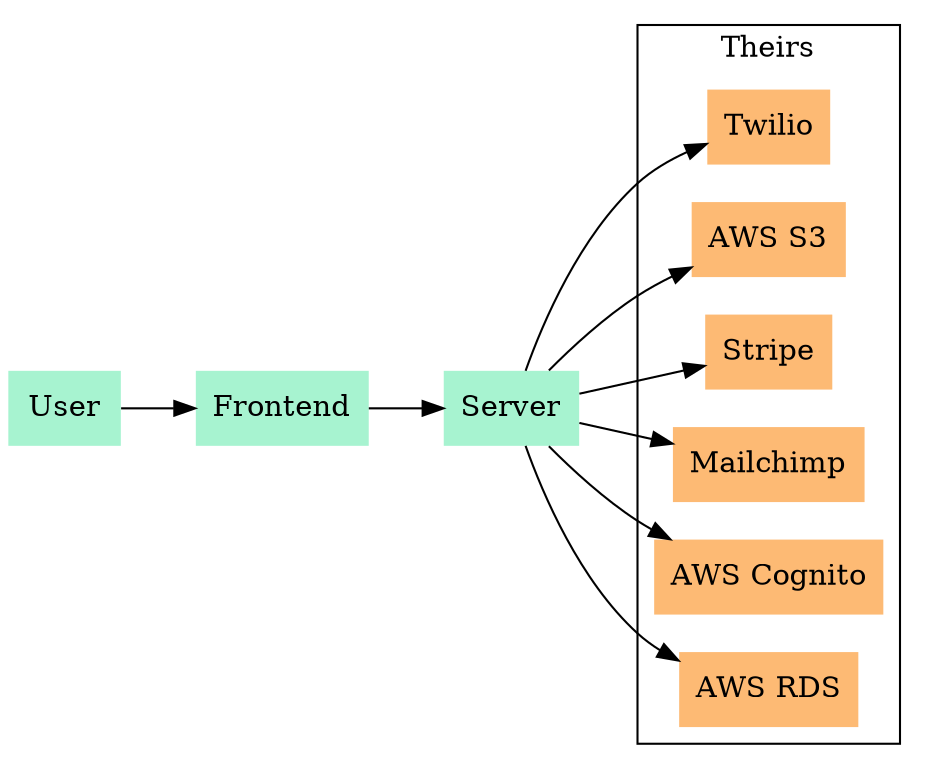digraph G {
    rankdir=LR;
    node[shape=plaintext style=filled fillcolor="#a7f3d0"];

    user[label="User"];
    frontend[label="Frontend"];
    server[label="Server"];

    subgraph cluster_1 {
        label="Theirs";
        node[shape=plaintext style=filled fillcolor="#fdba74"];

        twilio[label="Twilio"];
        s3[label="AWS S3"];
        stripe[label="Stripe"];
        mail[label="Mailchimp"];
        auth[label="AWS Cognito"];
        rds[label="AWS RDS"];
    }

    user -> frontend -> server

    server -> twilio
    server -> mail
    server -> auth
    server -> stripe
    server -> s3
    server -> rds
}
